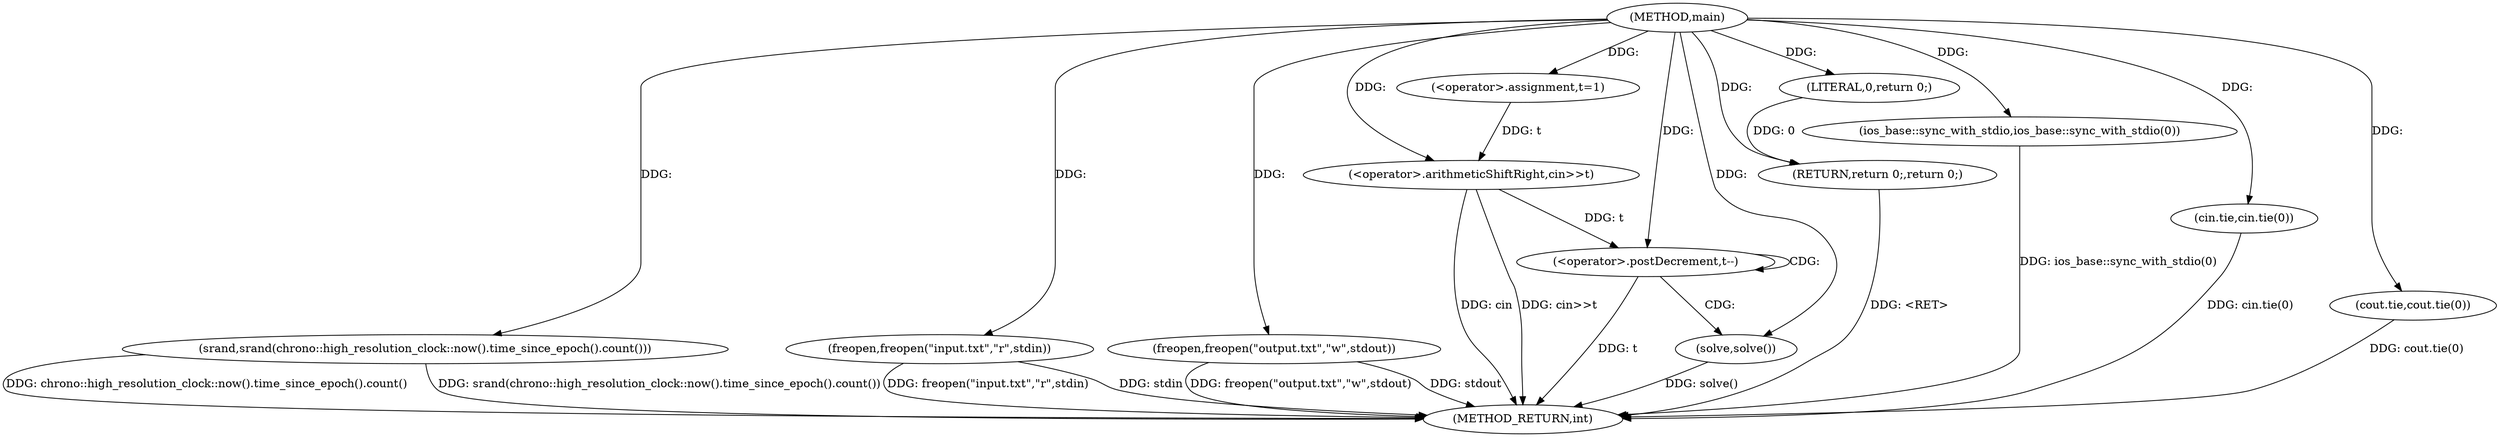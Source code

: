 digraph "main" {  
"1000236" [label = "(METHOD,main)" ]
"1000270" [label = "(METHOD_RETURN,int)" ]
"1000246" [label = "(srand,srand(chrono::high_resolution_clock::now().time_since_epoch().count()))" ]
"1000248" [label = "(freopen,freopen(\"input.txt\",\"r\",stdin))" ]
"1000252" [label = "(freopen,freopen(\"output.txt\",\"w\",stdout))" ]
"1000257" [label = "(<operator>.assignment,t=1)" ]
"1000260" [label = "(<operator>.arithmeticShiftRight,cin>>t)" ]
"1000268" [label = "(RETURN,return 0;,return 0;)" ]
"1000239" [label = "(ios_base::sync_with_stdio,ios_base::sync_with_stdio(0))" ]
"1000264" [label = "(<operator>.postDecrement,t--)" ]
"1000269" [label = "(LITERAL,0,return 0;)" ]
"1000242" [label = "(cin.tie,cin.tie(0))" ]
"1000244" [label = "(cout.tie,cout.tie(0))" ]
"1000267" [label = "(solve,solve())" ]
  "1000268" -> "1000270"  [ label = "DDG: <RET>"] 
  "1000239" -> "1000270"  [ label = "DDG: ios_base::sync_with_stdio(0)"] 
  "1000242" -> "1000270"  [ label = "DDG: cin.tie(0)"] 
  "1000244" -> "1000270"  [ label = "DDG: cout.tie(0)"] 
  "1000246" -> "1000270"  [ label = "DDG: chrono::high_resolution_clock::now().time_since_epoch().count()"] 
  "1000246" -> "1000270"  [ label = "DDG: srand(chrono::high_resolution_clock::now().time_since_epoch().count())"] 
  "1000248" -> "1000270"  [ label = "DDG: freopen(\"input.txt\",\"r\",stdin)"] 
  "1000252" -> "1000270"  [ label = "DDG: freopen(\"output.txt\",\"w\",stdout)"] 
  "1000260" -> "1000270"  [ label = "DDG: cin>>t"] 
  "1000264" -> "1000270"  [ label = "DDG: t"] 
  "1000267" -> "1000270"  [ label = "DDG: solve()"] 
  "1000248" -> "1000270"  [ label = "DDG: stdin"] 
  "1000252" -> "1000270"  [ label = "DDG: stdout"] 
  "1000260" -> "1000270"  [ label = "DDG: cin"] 
  "1000236" -> "1000257"  [ label = "DDG: "] 
  "1000269" -> "1000268"  [ label = "DDG: 0"] 
  "1000236" -> "1000268"  [ label = "DDG: "] 
  "1000236" -> "1000246"  [ label = "DDG: "] 
  "1000236" -> "1000248"  [ label = "DDG: "] 
  "1000236" -> "1000252"  [ label = "DDG: "] 
  "1000236" -> "1000260"  [ label = "DDG: "] 
  "1000257" -> "1000260"  [ label = "DDG: t"] 
  "1000236" -> "1000269"  [ label = "DDG: "] 
  "1000236" -> "1000239"  [ label = "DDG: "] 
  "1000260" -> "1000264"  [ label = "DDG: t"] 
  "1000236" -> "1000264"  [ label = "DDG: "] 
  "1000236" -> "1000267"  [ label = "DDG: "] 
  "1000236" -> "1000242"  [ label = "DDG: "] 
  "1000236" -> "1000244"  [ label = "DDG: "] 
  "1000264" -> "1000267"  [ label = "CDG: "] 
  "1000264" -> "1000264"  [ label = "CDG: "] 
}
